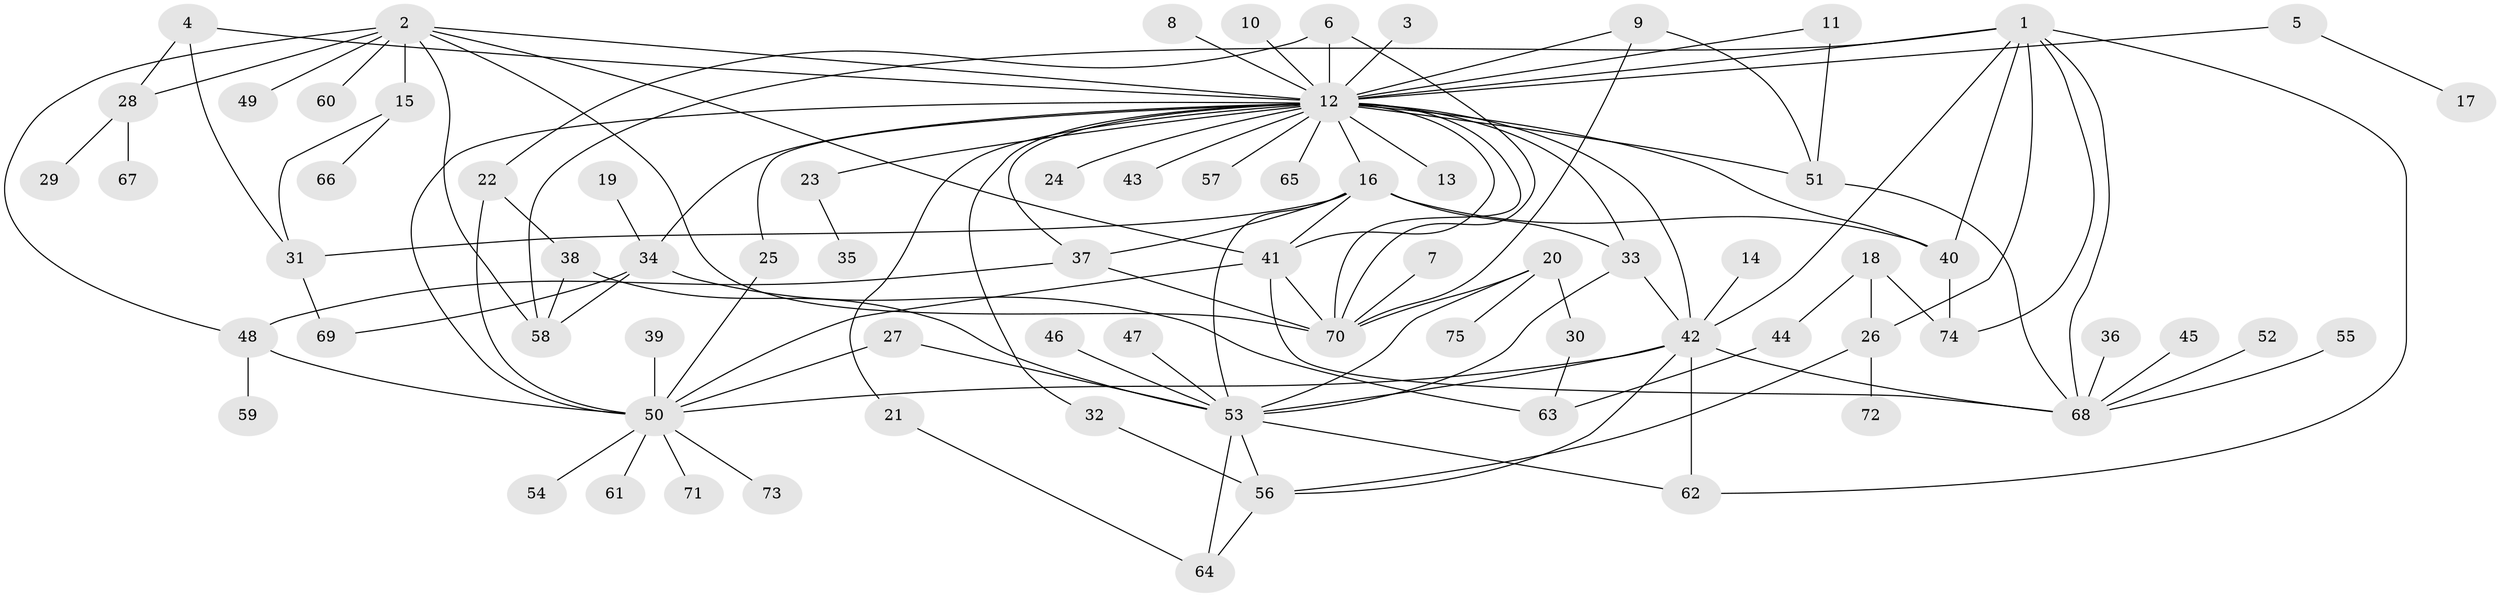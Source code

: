 // original degree distribution, {11: 0.009433962264150943, 10: 0.009433962264150943, 39: 0.009433962264150943, 14: 0.009433962264150943, 9: 0.018867924528301886, 8: 0.018867924528301886, 2: 0.22641509433962265, 12: 0.009433962264150943, 1: 0.42452830188679247, 5: 0.08490566037735849, 7: 0.009433962264150943, 3: 0.10377358490566038, 4: 0.05660377358490566, 6: 0.009433962264150943}
// Generated by graph-tools (version 1.1) at 2025/36/03/04/25 23:36:40]
// undirected, 75 vertices, 121 edges
graph export_dot {
  node [color=gray90,style=filled];
  1;
  2;
  3;
  4;
  5;
  6;
  7;
  8;
  9;
  10;
  11;
  12;
  13;
  14;
  15;
  16;
  17;
  18;
  19;
  20;
  21;
  22;
  23;
  24;
  25;
  26;
  27;
  28;
  29;
  30;
  31;
  32;
  33;
  34;
  35;
  36;
  37;
  38;
  39;
  40;
  41;
  42;
  43;
  44;
  45;
  46;
  47;
  48;
  49;
  50;
  51;
  52;
  53;
  54;
  55;
  56;
  57;
  58;
  59;
  60;
  61;
  62;
  63;
  64;
  65;
  66;
  67;
  68;
  69;
  70;
  71;
  72;
  73;
  74;
  75;
  1 -- 12 [weight=1.0];
  1 -- 26 [weight=1.0];
  1 -- 40 [weight=1.0];
  1 -- 42 [weight=1.0];
  1 -- 58 [weight=1.0];
  1 -- 62 [weight=1.0];
  1 -- 68 [weight=1.0];
  1 -- 74 [weight=1.0];
  2 -- 12 [weight=1.0];
  2 -- 15 [weight=1.0];
  2 -- 28 [weight=1.0];
  2 -- 41 [weight=1.0];
  2 -- 48 [weight=1.0];
  2 -- 49 [weight=1.0];
  2 -- 58 [weight=1.0];
  2 -- 60 [weight=1.0];
  2 -- 70 [weight=1.0];
  3 -- 12 [weight=1.0];
  4 -- 12 [weight=1.0];
  4 -- 28 [weight=1.0];
  4 -- 31 [weight=1.0];
  5 -- 12 [weight=1.0];
  5 -- 17 [weight=1.0];
  6 -- 12 [weight=2.0];
  6 -- 22 [weight=1.0];
  6 -- 70 [weight=1.0];
  7 -- 70 [weight=1.0];
  8 -- 12 [weight=1.0];
  9 -- 12 [weight=2.0];
  9 -- 51 [weight=1.0];
  9 -- 70 [weight=1.0];
  10 -- 12 [weight=1.0];
  11 -- 12 [weight=1.0];
  11 -- 51 [weight=1.0];
  12 -- 13 [weight=1.0];
  12 -- 16 [weight=1.0];
  12 -- 21 [weight=1.0];
  12 -- 23 [weight=1.0];
  12 -- 24 [weight=1.0];
  12 -- 25 [weight=1.0];
  12 -- 32 [weight=1.0];
  12 -- 33 [weight=1.0];
  12 -- 34 [weight=1.0];
  12 -- 37 [weight=1.0];
  12 -- 40 [weight=1.0];
  12 -- 41 [weight=1.0];
  12 -- 42 [weight=1.0];
  12 -- 43 [weight=1.0];
  12 -- 50 [weight=1.0];
  12 -- 51 [weight=1.0];
  12 -- 57 [weight=1.0];
  12 -- 65 [weight=1.0];
  12 -- 70 [weight=1.0];
  14 -- 42 [weight=1.0];
  15 -- 31 [weight=1.0];
  15 -- 66 [weight=1.0];
  16 -- 31 [weight=1.0];
  16 -- 33 [weight=1.0];
  16 -- 37 [weight=1.0];
  16 -- 40 [weight=1.0];
  16 -- 41 [weight=1.0];
  16 -- 53 [weight=1.0];
  18 -- 26 [weight=1.0];
  18 -- 44 [weight=1.0];
  18 -- 74 [weight=1.0];
  19 -- 34 [weight=1.0];
  20 -- 30 [weight=1.0];
  20 -- 53 [weight=1.0];
  20 -- 70 [weight=1.0];
  20 -- 75 [weight=1.0];
  21 -- 64 [weight=1.0];
  22 -- 38 [weight=1.0];
  22 -- 50 [weight=1.0];
  23 -- 35 [weight=1.0];
  25 -- 50 [weight=1.0];
  26 -- 56 [weight=1.0];
  26 -- 72 [weight=1.0];
  27 -- 50 [weight=1.0];
  27 -- 53 [weight=1.0];
  28 -- 29 [weight=1.0];
  28 -- 67 [weight=1.0];
  30 -- 63 [weight=1.0];
  31 -- 69 [weight=1.0];
  32 -- 56 [weight=1.0];
  33 -- 42 [weight=1.0];
  33 -- 53 [weight=1.0];
  34 -- 58 [weight=1.0];
  34 -- 63 [weight=1.0];
  34 -- 69 [weight=1.0];
  36 -- 68 [weight=1.0];
  37 -- 48 [weight=1.0];
  37 -- 70 [weight=1.0];
  38 -- 53 [weight=1.0];
  38 -- 58 [weight=1.0];
  39 -- 50 [weight=1.0];
  40 -- 74 [weight=1.0];
  41 -- 50 [weight=1.0];
  41 -- 68 [weight=1.0];
  41 -- 70 [weight=1.0];
  42 -- 50 [weight=1.0];
  42 -- 53 [weight=1.0];
  42 -- 56 [weight=1.0];
  42 -- 62 [weight=2.0];
  42 -- 68 [weight=1.0];
  44 -- 63 [weight=1.0];
  45 -- 68 [weight=1.0];
  46 -- 53 [weight=1.0];
  47 -- 53 [weight=1.0];
  48 -- 50 [weight=2.0];
  48 -- 59 [weight=1.0];
  50 -- 54 [weight=1.0];
  50 -- 61 [weight=1.0];
  50 -- 71 [weight=1.0];
  50 -- 73 [weight=1.0];
  51 -- 68 [weight=1.0];
  52 -- 68 [weight=1.0];
  53 -- 56 [weight=1.0];
  53 -- 62 [weight=1.0];
  53 -- 64 [weight=1.0];
  55 -- 68 [weight=1.0];
  56 -- 64 [weight=1.0];
}
